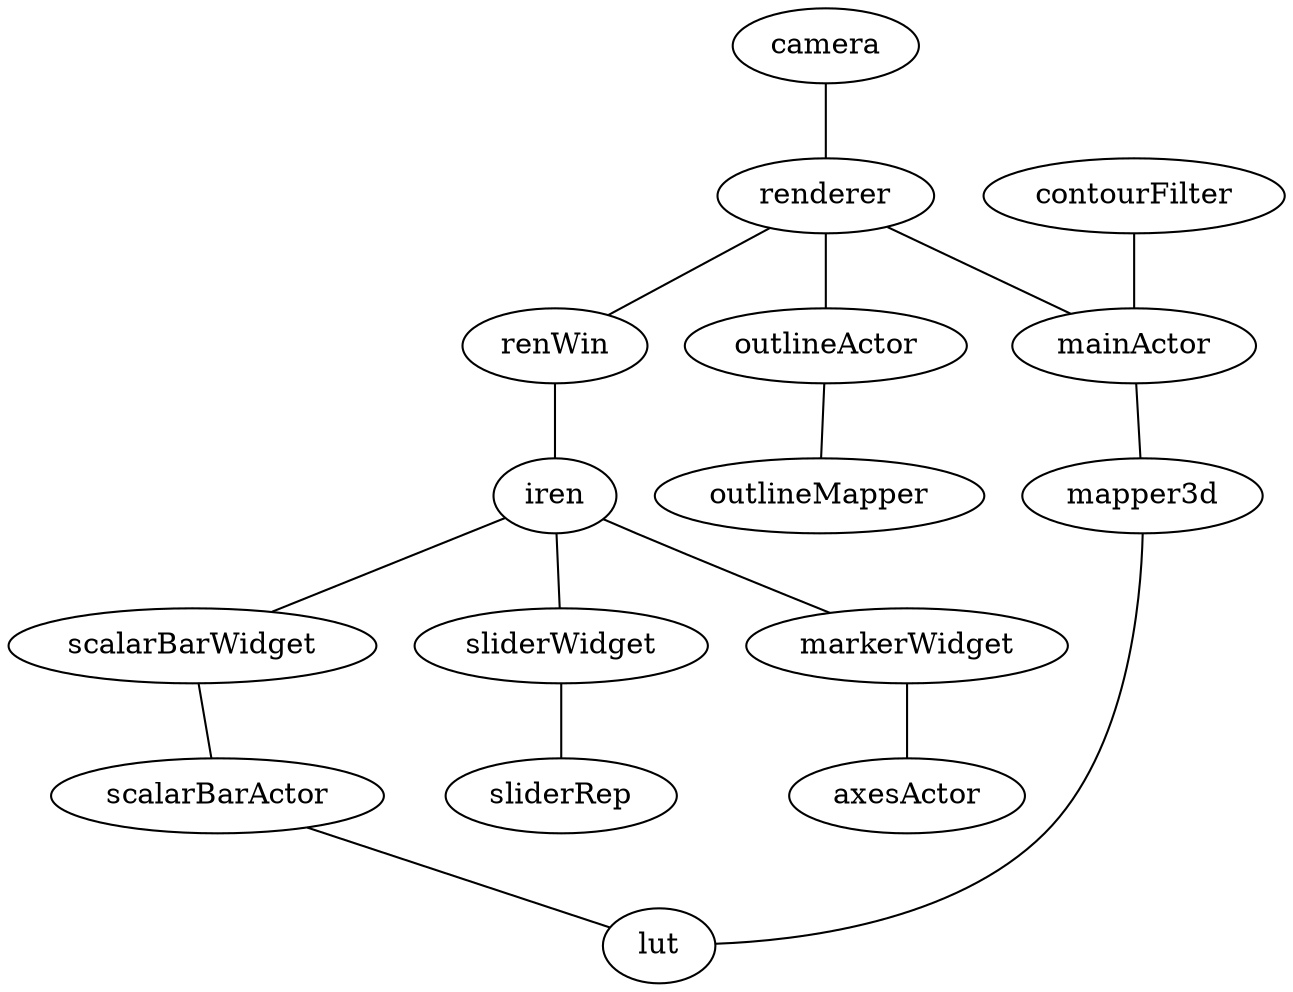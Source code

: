 graph {
    camera -- renderer -- renWin -- iren;
    iren -- {markerWidget scalarBarWidget sliderWidget};
    markerWidget -- axesActor;
    scalarBarWidget -- scalarBarActor -- lut;
    sliderWidget -- sliderRep;
    mapper3d -- lut;
    contourFilter -- mainActor;
    mainActor -- mapper3d;
    outlineActor -- outlineMapper;
    renderer -- {mainActor outlineActor};
}

